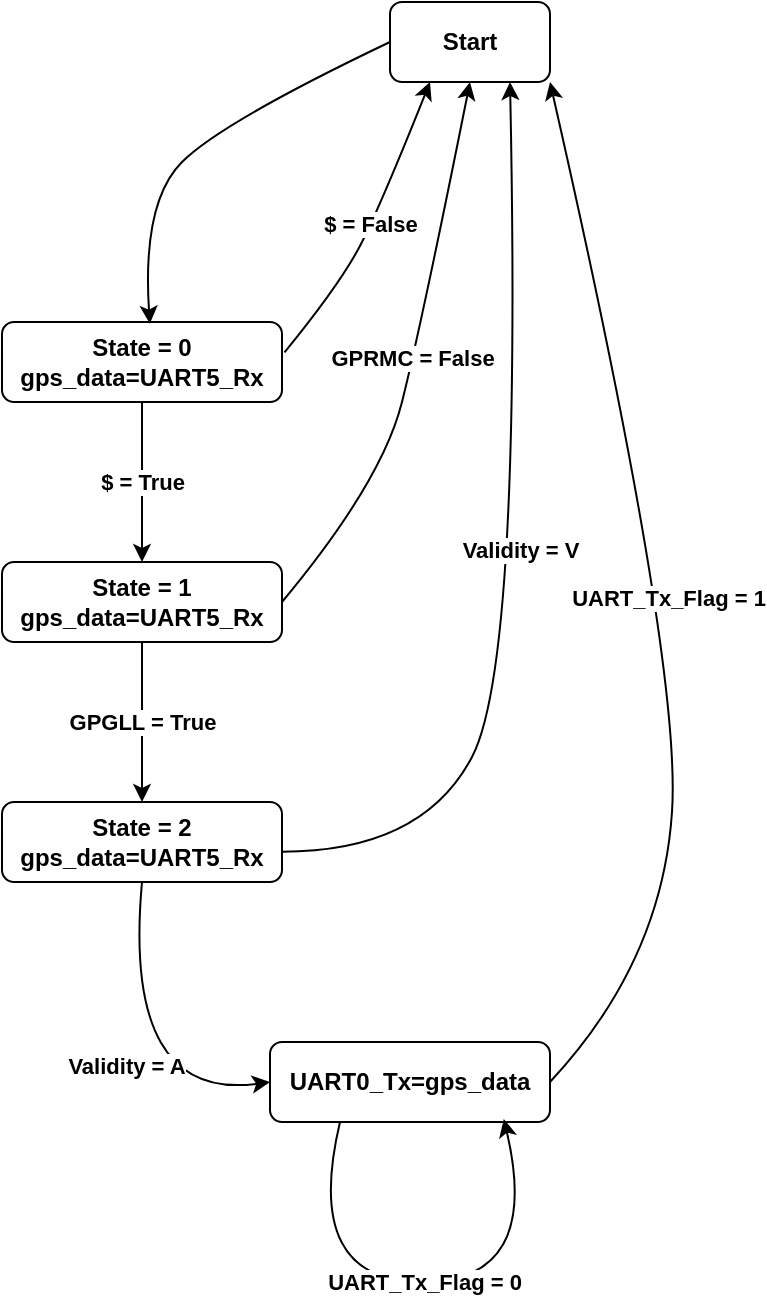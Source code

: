 <mxfile version="22.0.3" type="device">
  <diagram name="Page-1" id="E72ywOW6EHgyXk-NRn8P">
    <mxGraphModel dx="1434" dy="843" grid="1" gridSize="10" guides="1" tooltips="1" connect="1" arrows="1" fold="1" page="1" pageScale="1" pageWidth="827" pageHeight="1169" math="0" shadow="0">
      <root>
        <mxCell id="0" />
        <mxCell id="1" parent="0" />
        <mxCell id="FNUehLWvVww0V8AmYtab-1" value="&lt;b&gt;Start&lt;/b&gt;" style="rounded=1;whiteSpace=wrap;html=1;" parent="1" vertex="1">
          <mxGeometry x="404" y="80" width="80" height="40" as="geometry" />
        </mxCell>
        <mxCell id="FNUehLWvVww0V8AmYtab-2" value="&lt;b&gt;State = 0&lt;br&gt;gps_data=UART5_Rx&lt;/b&gt;" style="rounded=1;whiteSpace=wrap;html=1;" parent="1" vertex="1">
          <mxGeometry x="210" y="240" width="140" height="40" as="geometry" />
        </mxCell>
        <mxCell id="FNUehLWvVww0V8AmYtab-3" value="&lt;b&gt;State = 1&lt;br&gt;gps_data=UART5_Rx&lt;/b&gt;" style="rounded=1;whiteSpace=wrap;html=1;" parent="1" vertex="1">
          <mxGeometry x="210" y="360" width="140" height="40" as="geometry" />
        </mxCell>
        <mxCell id="FNUehLWvVww0V8AmYtab-4" value="&lt;b&gt;State = 2&lt;br&gt;gps_data=UART5_Rx&lt;/b&gt;" style="rounded=1;whiteSpace=wrap;html=1;" parent="1" vertex="1">
          <mxGeometry x="210" y="480" width="140" height="40" as="geometry" />
        </mxCell>
        <mxCell id="FNUehLWvVww0V8AmYtab-5" value="&lt;b&gt;UART0_Tx=gps_data&lt;/b&gt;" style="rounded=1;whiteSpace=wrap;html=1;" parent="1" vertex="1">
          <mxGeometry x="344" y="600" width="140" height="40" as="geometry" />
        </mxCell>
        <mxCell id="FNUehLWvVww0V8AmYtab-7" value="" style="curved=1;endArrow=classic;html=1;rounded=0;strokeWidth=1;exitX=0;exitY=0.5;exitDx=0;exitDy=0;exitPerimeter=0;entryX=0.528;entryY=0.021;entryDx=0;entryDy=0;entryPerimeter=0;" parent="1" source="FNUehLWvVww0V8AmYtab-1" target="FNUehLWvVww0V8AmYtab-2" edge="1">
          <mxGeometry width="50" height="50" relative="1" as="geometry">
            <mxPoint x="270" y="130" as="sourcePoint" />
            <mxPoint x="320" y="80" as="targetPoint" />
            <Array as="points">
              <mxPoint x="320" y="140" />
              <mxPoint x="280" y="180" />
            </Array>
          </mxGeometry>
        </mxCell>
        <mxCell id="FNUehLWvVww0V8AmYtab-8" value="&lt;b&gt;$ = True&lt;/b&gt;" style="endArrow=classic;html=1;rounded=0;exitX=0.5;exitY=1;exitDx=0;exitDy=0;entryX=0.5;entryY=0;entryDx=0;entryDy=0;" parent="1" source="FNUehLWvVww0V8AmYtab-2" target="FNUehLWvVww0V8AmYtab-3" edge="1">
          <mxGeometry width="50" height="50" relative="1" as="geometry">
            <mxPoint x="410" y="280" as="sourcePoint" />
            <mxPoint x="460" y="230" as="targetPoint" />
          </mxGeometry>
        </mxCell>
        <mxCell id="FNUehLWvVww0V8AmYtab-9" value="&lt;b&gt;GPGLL = True&lt;/b&gt;" style="endArrow=classic;html=1;rounded=0;exitX=0.5;exitY=1;exitDx=0;exitDy=0;entryX=0.5;entryY=0;entryDx=0;entryDy=0;" parent="1" source="FNUehLWvVww0V8AmYtab-3" target="FNUehLWvVww0V8AmYtab-4" edge="1">
          <mxGeometry width="50" height="50" relative="1" as="geometry">
            <mxPoint x="399.71" y="410" as="sourcePoint" />
            <mxPoint x="399.71" y="490" as="targetPoint" />
          </mxGeometry>
        </mxCell>
        <mxCell id="FNUehLWvVww0V8AmYtab-10" value="&lt;b&gt;Validity = A&lt;/b&gt;" style="curved=1;endArrow=classic;html=1;rounded=0;strokeWidth=1;entryX=0;entryY=0.5;entryDx=0;entryDy=0;exitX=0.5;exitY=1;exitDx=0;exitDy=0;" parent="1" source="FNUehLWvVww0V8AmYtab-4" target="FNUehLWvVww0V8AmYtab-5" edge="1">
          <mxGeometry width="50" height="50" relative="1" as="geometry">
            <mxPoint x="230" y="620" as="sourcePoint" />
            <mxPoint x="280" y="570" as="targetPoint" />
            <Array as="points">
              <mxPoint x="270" y="630" />
            </Array>
          </mxGeometry>
        </mxCell>
        <mxCell id="FNUehLWvVww0V8AmYtab-12" value="&lt;b&gt;$ = False&lt;/b&gt;" style="curved=1;endArrow=classic;html=1;rounded=0;strokeWidth=1;exitX=1.009;exitY=0.379;exitDx=0;exitDy=0;entryX=0.25;entryY=1;entryDx=0;entryDy=0;exitPerimeter=0;" parent="1" source="FNUehLWvVww0V8AmYtab-2" target="FNUehLWvVww0V8AmYtab-1" edge="1">
          <mxGeometry width="50" height="50" relative="1" as="geometry">
            <mxPoint x="400" y="290" as="sourcePoint" />
            <mxPoint x="476" y="189" as="targetPoint" />
            <Array as="points">
              <mxPoint x="380" y="220" />
              <mxPoint x="400" y="180" />
            </Array>
          </mxGeometry>
        </mxCell>
        <mxCell id="FNUehLWvVww0V8AmYtab-13" value="&lt;b&gt;GPRMC = False&lt;/b&gt;" style="curved=1;endArrow=classic;html=1;rounded=0;strokeWidth=1;exitX=1;exitY=0.5;exitDx=0;exitDy=0;entryX=0.5;entryY=1;entryDx=0;entryDy=0;" parent="1" source="FNUehLWvVww0V8AmYtab-3" target="FNUehLWvVww0V8AmYtab-1" edge="1">
          <mxGeometry width="50" height="50" relative="1" as="geometry">
            <mxPoint x="420" y="360" as="sourcePoint" />
            <mxPoint x="496" y="259" as="targetPoint" />
            <Array as="points">
              <mxPoint x="400" y="320" />
              <mxPoint x="420" y="240" />
            </Array>
          </mxGeometry>
        </mxCell>
        <mxCell id="FNUehLWvVww0V8AmYtab-14" value="&lt;b&gt;Validity = V&lt;/b&gt;" style="curved=1;endArrow=classic;html=1;rounded=0;strokeWidth=1;exitX=0.997;exitY=0.621;exitDx=0;exitDy=0;exitPerimeter=0;entryX=0.75;entryY=1;entryDx=0;entryDy=0;" parent="1" source="FNUehLWvVww0V8AmYtab-4" target="FNUehLWvVww0V8AmYtab-1" edge="1">
          <mxGeometry width="50" height="50" relative="1" as="geometry">
            <mxPoint x="410" y="470" as="sourcePoint" />
            <mxPoint x="486" y="369" as="targetPoint" />
            <Array as="points">
              <mxPoint x="420" y="505" />
              <mxPoint x="470" y="410" />
            </Array>
          </mxGeometry>
        </mxCell>
        <mxCell id="FNUehLWvVww0V8AmYtab-16" value="&lt;b&gt;UART_Tx_Flag = 1&lt;/b&gt;" style="curved=1;endArrow=classic;html=1;rounded=0;strokeWidth=1;exitX=1;exitY=0.5;exitDx=0;exitDy=0;entryX=1;entryY=1;entryDx=0;entryDy=0;" parent="1" source="FNUehLWvVww0V8AmYtab-5" target="FNUehLWvVww0V8AmYtab-1" edge="1">
          <mxGeometry width="50" height="50" relative="1" as="geometry">
            <mxPoint x="510" y="560" as="sourcePoint" />
            <mxPoint x="490" y="130" as="targetPoint" />
            <Array as="points">
              <mxPoint x="540" y="560" />
              <mxPoint x="550" y="410" />
            </Array>
            <mxPoint as="offset" />
          </mxGeometry>
        </mxCell>
        <mxCell id="FNUehLWvVww0V8AmYtab-18" value="&lt;b style=&quot;border-color: var(--border-color); color: rgb(0, 0, 0); font-family: Helvetica; font-size: 11px; font-style: normal; font-variant-ligatures: normal; font-variant-caps: normal; letter-spacing: normal; orphans: 2; text-align: center; text-indent: 0px; text-transform: none; widows: 2; word-spacing: 0px; -webkit-text-stroke-width: 0px; text-decoration-thickness: initial; text-decoration-style: initial; text-decoration-color: initial;&quot;&gt;UART_Tx_Flag = 0&lt;/b&gt;" style="curved=1;endArrow=classic;html=1;rounded=0;strokeWidth=1;exitX=0.25;exitY=1;exitDx=0;exitDy=0;entryX=0.835;entryY=0.963;entryDx=0;entryDy=0;entryPerimeter=0;" parent="1" source="FNUehLWvVww0V8AmYtab-5" target="FNUehLWvVww0V8AmYtab-5" edge="1">
          <mxGeometry width="50" height="50" relative="1" as="geometry">
            <mxPoint x="390" y="771" as="sourcePoint" />
            <mxPoint x="466" y="670" as="targetPoint" />
            <Array as="points">
              <mxPoint x="360" y="720" />
              <mxPoint x="480" y="720" />
            </Array>
          </mxGeometry>
        </mxCell>
      </root>
    </mxGraphModel>
  </diagram>
</mxfile>
